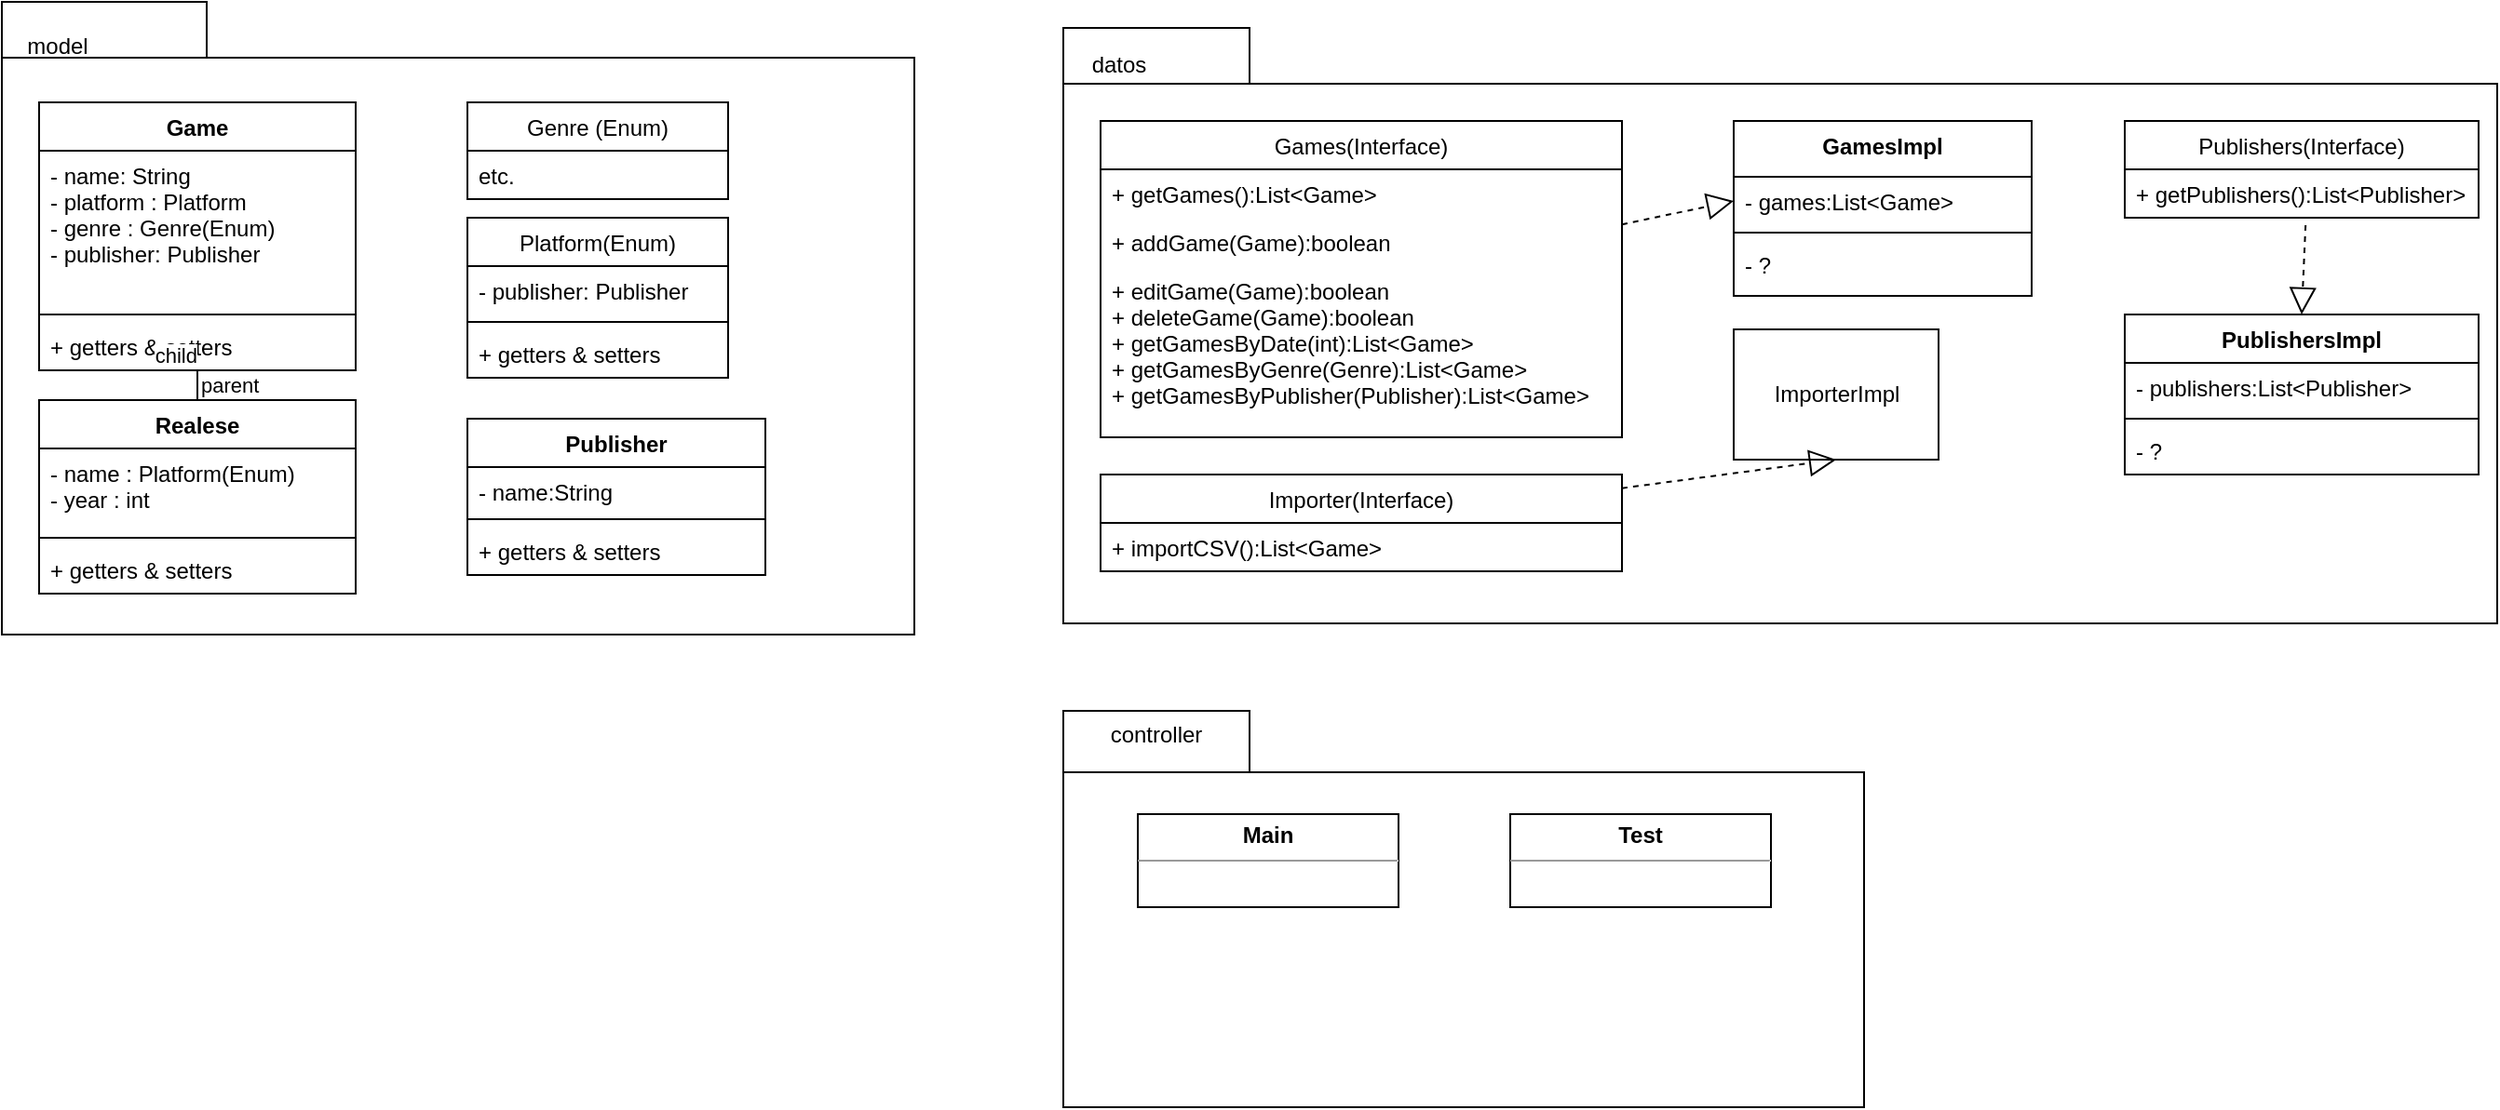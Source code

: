 <mxfile version="14.9.4" type="github">
  <diagram id="C5RBs43oDa-KdzZeNtuy" name="Page-1">
    <mxGraphModel dx="1609" dy="468" grid="1" gridSize="10" guides="1" tooltips="1" connect="1" arrows="1" fold="1" page="1" pageScale="1" pageWidth="827" pageHeight="1169" math="0" shadow="0">
      <root>
        <mxCell id="WIyWlLk6GJQsqaUBKTNV-0" />
        <mxCell id="WIyWlLk6GJQsqaUBKTNV-1" parent="WIyWlLk6GJQsqaUBKTNV-0" />
        <mxCell id="TCqhMZu3IWz6dn-8Bzra-5" value="" style="shape=folder;fontStyle=1;spacingTop=10;tabWidth=110;tabHeight=30;tabPosition=left;html=1;align=left;" parent="WIyWlLk6GJQsqaUBKTNV-1" vertex="1">
          <mxGeometry x="-20" y="116" width="490" height="340" as="geometry" />
        </mxCell>
        <mxCell id="TCqhMZu3IWz6dn-8Bzra-10" value="Game" style="swimlane;fontStyle=1;align=center;verticalAlign=top;childLayout=stackLayout;horizontal=1;startSize=26;horizontalStack=0;resizeParent=1;resizeParentMax=0;resizeLast=0;collapsible=1;marginBottom=0;" parent="WIyWlLk6GJQsqaUBKTNV-1" vertex="1">
          <mxGeometry y="170" width="170" height="144" as="geometry" />
        </mxCell>
        <mxCell id="TCqhMZu3IWz6dn-8Bzra-11" value="- name: String&#xa;- platform : Platform&#xa;- genre : Genre(Enum)&#xa;- publisher: Publisher&#xa;" style="text;strokeColor=none;fillColor=none;align=left;verticalAlign=top;spacingLeft=4;spacingRight=4;overflow=hidden;rotatable=0;points=[[0,0.5],[1,0.5]];portConstraint=eastwest;" parent="TCqhMZu3IWz6dn-8Bzra-10" vertex="1">
          <mxGeometry y="26" width="170" height="84" as="geometry" />
        </mxCell>
        <mxCell id="TCqhMZu3IWz6dn-8Bzra-12" value="" style="line;strokeWidth=1;fillColor=none;align=left;verticalAlign=middle;spacingTop=-1;spacingLeft=3;spacingRight=3;rotatable=0;labelPosition=right;points=[];portConstraint=eastwest;" parent="TCqhMZu3IWz6dn-8Bzra-10" vertex="1">
          <mxGeometry y="110" width="170" height="8" as="geometry" />
        </mxCell>
        <mxCell id="TCqhMZu3IWz6dn-8Bzra-13" value="+ getters &amp; setters" style="text;strokeColor=none;fillColor=none;align=left;verticalAlign=top;spacingLeft=4;spacingRight=4;overflow=hidden;rotatable=0;points=[[0,0.5],[1,0.5]];portConstraint=eastwest;" parent="TCqhMZu3IWz6dn-8Bzra-10" vertex="1">
          <mxGeometry y="118" width="170" height="26" as="geometry" />
        </mxCell>
        <mxCell id="TCqhMZu3IWz6dn-8Bzra-16" value="model" style="text;html=1;strokeColor=none;fillColor=none;align=center;verticalAlign=middle;whiteSpace=wrap;rounded=0;" parent="WIyWlLk6GJQsqaUBKTNV-1" vertex="1">
          <mxGeometry x="-10" y="130" width="40" height="20" as="geometry" />
        </mxCell>
        <mxCell id="TCqhMZu3IWz6dn-8Bzra-17" value="Realese" style="swimlane;fontStyle=1;align=center;verticalAlign=top;childLayout=stackLayout;horizontal=1;startSize=26;horizontalStack=0;resizeParent=1;resizeParentMax=0;resizeLast=0;collapsible=1;marginBottom=0;" parent="WIyWlLk6GJQsqaUBKTNV-1" vertex="1">
          <mxGeometry y="330" width="170" height="104" as="geometry" />
        </mxCell>
        <mxCell id="TCqhMZu3IWz6dn-8Bzra-18" value="- name : Platform(Enum)&#xa;- year : int" style="text;strokeColor=none;fillColor=none;align=left;verticalAlign=top;spacingLeft=4;spacingRight=4;overflow=hidden;rotatable=0;points=[[0,0.5],[1,0.5]];portConstraint=eastwest;" parent="TCqhMZu3IWz6dn-8Bzra-17" vertex="1">
          <mxGeometry y="26" width="170" height="44" as="geometry" />
        </mxCell>
        <mxCell id="TCqhMZu3IWz6dn-8Bzra-19" value="" style="line;strokeWidth=1;fillColor=none;align=left;verticalAlign=middle;spacingTop=-1;spacingLeft=3;spacingRight=3;rotatable=0;labelPosition=right;points=[];portConstraint=eastwest;" parent="TCqhMZu3IWz6dn-8Bzra-17" vertex="1">
          <mxGeometry y="70" width="170" height="8" as="geometry" />
        </mxCell>
        <mxCell id="TCqhMZu3IWz6dn-8Bzra-20" value="+ getters &amp; setters" style="text;strokeColor=none;fillColor=none;align=left;verticalAlign=top;spacingLeft=4;spacingRight=4;overflow=hidden;rotatable=0;points=[[0,0.5],[1,0.5]];portConstraint=eastwest;" parent="TCqhMZu3IWz6dn-8Bzra-17" vertex="1">
          <mxGeometry y="78" width="170" height="26" as="geometry" />
        </mxCell>
        <mxCell id="TCqhMZu3IWz6dn-8Bzra-26" value="Genre (Enum)" style="swimlane;fontStyle=0;childLayout=stackLayout;horizontal=1;startSize=26;fillColor=none;horizontalStack=0;resizeParent=1;resizeParentMax=0;resizeLast=0;collapsible=1;marginBottom=0;" parent="WIyWlLk6GJQsqaUBKTNV-1" vertex="1">
          <mxGeometry x="230" y="170" width="140" height="52" as="geometry" />
        </mxCell>
        <mxCell id="TCqhMZu3IWz6dn-8Bzra-27" value="etc." style="text;strokeColor=none;fillColor=none;align=left;verticalAlign=top;spacingLeft=4;spacingRight=4;overflow=hidden;rotatable=0;points=[[0,0.5],[1,0.5]];portConstraint=eastwest;" parent="TCqhMZu3IWz6dn-8Bzra-26" vertex="1">
          <mxGeometry y="26" width="140" height="26" as="geometry" />
        </mxCell>
        <mxCell id="TCqhMZu3IWz6dn-8Bzra-34" value="Platform(Enum)" style="swimlane;fontStyle=0;childLayout=stackLayout;horizontal=1;startSize=26;fillColor=none;horizontalStack=0;resizeParent=1;resizeParentMax=0;resizeLast=0;collapsible=1;marginBottom=0;" parent="WIyWlLk6GJQsqaUBKTNV-1" vertex="1">
          <mxGeometry x="230" y="232" width="140" height="86" as="geometry" />
        </mxCell>
        <mxCell id="TCqhMZu3IWz6dn-8Bzra-35" value="- publisher: Publisher" style="text;strokeColor=none;fillColor=none;align=left;verticalAlign=top;spacingLeft=4;spacingRight=4;overflow=hidden;rotatable=0;points=[[0,0.5],[1,0.5]];portConstraint=eastwest;" parent="TCqhMZu3IWz6dn-8Bzra-34" vertex="1">
          <mxGeometry y="26" width="140" height="26" as="geometry" />
        </mxCell>
        <mxCell id="67O2PUuD6TlL8kMdUzBJ-1" value="" style="line;strokeWidth=1;fillColor=none;align=left;verticalAlign=middle;spacingTop=-1;spacingLeft=3;spacingRight=3;rotatable=0;labelPosition=right;points=[];portConstraint=eastwest;" vertex="1" parent="TCqhMZu3IWz6dn-8Bzra-34">
          <mxGeometry y="52" width="140" height="8" as="geometry" />
        </mxCell>
        <mxCell id="67O2PUuD6TlL8kMdUzBJ-0" value="+ getters &amp; setters" style="text;strokeColor=none;fillColor=none;align=left;verticalAlign=top;spacingLeft=4;spacingRight=4;overflow=hidden;rotatable=0;points=[[0,0.5],[1,0.5]];portConstraint=eastwest;" vertex="1" parent="TCqhMZu3IWz6dn-8Bzra-34">
          <mxGeometry y="60" width="140" height="26" as="geometry" />
        </mxCell>
        <mxCell id="TCqhMZu3IWz6dn-8Bzra-39" value="" style="endArrow=none;html=1;edgeStyle=orthogonalEdgeStyle;" parent="WIyWlLk6GJQsqaUBKTNV-1" source="TCqhMZu3IWz6dn-8Bzra-17" target="TCqhMZu3IWz6dn-8Bzra-10" edge="1">
          <mxGeometry relative="1" as="geometry">
            <mxPoint x="100" y="290" as="sourcePoint" />
            <mxPoint x="260" y="290" as="targetPoint" />
          </mxGeometry>
        </mxCell>
        <mxCell id="TCqhMZu3IWz6dn-8Bzra-40" value="parent" style="edgeLabel;resizable=0;html=1;align=left;verticalAlign=bottom;" parent="TCqhMZu3IWz6dn-8Bzra-39" connectable="0" vertex="1">
          <mxGeometry x="-1" relative="1" as="geometry" />
        </mxCell>
        <mxCell id="TCqhMZu3IWz6dn-8Bzra-41" value="child" style="edgeLabel;resizable=0;html=1;align=right;verticalAlign=bottom;" parent="TCqhMZu3IWz6dn-8Bzra-39" connectable="0" vertex="1">
          <mxGeometry x="1" relative="1" as="geometry" />
        </mxCell>
        <mxCell id="TCqhMZu3IWz6dn-8Bzra-42" value="" style="shape=folder;fontStyle=1;spacingTop=10;tabWidth=100;tabHeight=30;tabPosition=left;html=1;" parent="WIyWlLk6GJQsqaUBKTNV-1" vertex="1">
          <mxGeometry x="550" y="130" width="770" height="320" as="geometry" />
        </mxCell>
        <mxCell id="TCqhMZu3IWz6dn-8Bzra-43" value="datos" style="text;html=1;strokeColor=none;fillColor=none;align=center;verticalAlign=middle;whiteSpace=wrap;rounded=0;" parent="WIyWlLk6GJQsqaUBKTNV-1" vertex="1">
          <mxGeometry x="560" y="140" width="40" height="20" as="geometry" />
        </mxCell>
        <mxCell id="TCqhMZu3IWz6dn-8Bzra-53" value="Games(Interface)" style="swimlane;fontStyle=0;childLayout=stackLayout;horizontal=1;startSize=26;fillColor=none;horizontalStack=0;resizeParent=1;resizeParentMax=0;resizeLast=0;collapsible=1;marginBottom=0;" parent="WIyWlLk6GJQsqaUBKTNV-1" vertex="1">
          <mxGeometry x="570" y="180" width="280" height="170" as="geometry" />
        </mxCell>
        <mxCell id="TCqhMZu3IWz6dn-8Bzra-54" value="+ getGames():List&lt;Game&gt;" style="text;strokeColor=none;fillColor=none;align=left;verticalAlign=top;spacingLeft=4;spacingRight=4;overflow=hidden;rotatable=0;points=[[0,0.5],[1,0.5]];portConstraint=eastwest;" parent="TCqhMZu3IWz6dn-8Bzra-53" vertex="1">
          <mxGeometry y="26" width="280" height="26" as="geometry" />
        </mxCell>
        <mxCell id="TCqhMZu3IWz6dn-8Bzra-55" value="+ addGame(Game):boolean" style="text;strokeColor=none;fillColor=none;align=left;verticalAlign=top;spacingLeft=4;spacingRight=4;overflow=hidden;rotatable=0;points=[[0,0.5],[1,0.5]];portConstraint=eastwest;" parent="TCqhMZu3IWz6dn-8Bzra-53" vertex="1">
          <mxGeometry y="52" width="280" height="26" as="geometry" />
        </mxCell>
        <mxCell id="TCqhMZu3IWz6dn-8Bzra-56" value="+ editGame(Game):boolean&#xa;+ deleteGame(Game):boolean&#xa;+ getGamesByDate(int):List&lt;Game&gt;&#xa;+ getGamesByGenre(Genre):List&lt;Game&gt;&#xa;+ getGamesByPublisher(Publisher):List&lt;Game&gt;" style="text;strokeColor=none;fillColor=none;align=left;verticalAlign=top;spacingLeft=4;spacingRight=4;overflow=hidden;rotatable=0;points=[[0,0.5],[1,0.5]];portConstraint=eastwest;" parent="TCqhMZu3IWz6dn-8Bzra-53" vertex="1">
          <mxGeometry y="78" width="280" height="92" as="geometry" />
        </mxCell>
        <mxCell id="TCqhMZu3IWz6dn-8Bzra-63" value="Importer(Interface)" style="swimlane;fontStyle=0;childLayout=stackLayout;horizontal=1;startSize=26;fillColor=none;horizontalStack=0;resizeParent=1;resizeParentMax=0;resizeLast=0;collapsible=1;marginBottom=0;" parent="WIyWlLk6GJQsqaUBKTNV-1" vertex="1">
          <mxGeometry x="570" y="370" width="280" height="52" as="geometry" />
        </mxCell>
        <mxCell id="TCqhMZu3IWz6dn-8Bzra-64" value="+ importCSV():List&lt;Game&gt;" style="text;strokeColor=none;fillColor=none;align=left;verticalAlign=top;spacingLeft=4;spacingRight=4;overflow=hidden;rotatable=0;points=[[0,0.5],[1,0.5]];portConstraint=eastwest;" parent="TCqhMZu3IWz6dn-8Bzra-63" vertex="1">
          <mxGeometry y="26" width="280" height="26" as="geometry" />
        </mxCell>
        <mxCell id="TCqhMZu3IWz6dn-8Bzra-67" value="ImporterImpl" style="html=1;" parent="WIyWlLk6GJQsqaUBKTNV-1" vertex="1">
          <mxGeometry x="910" y="292" width="110" height="70" as="geometry" />
        </mxCell>
        <mxCell id="TCqhMZu3IWz6dn-8Bzra-68" value="" style="endArrow=block;dashed=1;endFill=0;endSize=12;html=1;entryX=0.5;entryY=1;entryDx=0;entryDy=0;" parent="WIyWlLk6GJQsqaUBKTNV-1" source="TCqhMZu3IWz6dn-8Bzra-63" target="TCqhMZu3IWz6dn-8Bzra-67" edge="1">
          <mxGeometry width="160" relative="1" as="geometry">
            <mxPoint x="780" y="290" as="sourcePoint" />
            <mxPoint x="940" y="290" as="targetPoint" />
          </mxGeometry>
        </mxCell>
        <mxCell id="TCqhMZu3IWz6dn-8Bzra-69" value="Publishers(Interface)" style="swimlane;fontStyle=0;childLayout=stackLayout;horizontal=1;startSize=26;fillColor=none;horizontalStack=0;resizeParent=1;resizeParentMax=0;resizeLast=0;collapsible=1;marginBottom=0;" parent="WIyWlLk6GJQsqaUBKTNV-1" vertex="1">
          <mxGeometry x="1120" y="180" width="190" height="52" as="geometry" />
        </mxCell>
        <mxCell id="TCqhMZu3IWz6dn-8Bzra-70" value="+ getPublishers():List&lt;Publisher&gt;" style="text;strokeColor=none;fillColor=none;align=left;verticalAlign=top;spacingLeft=4;spacingRight=4;overflow=hidden;rotatable=0;points=[[0,0.5],[1,0.5]];portConstraint=eastwest;" parent="TCqhMZu3IWz6dn-8Bzra-69" vertex="1">
          <mxGeometry y="26" width="190" height="26" as="geometry" />
        </mxCell>
        <mxCell id="TCqhMZu3IWz6dn-8Bzra-81" value="GamesImpl" style="swimlane;fontStyle=1;align=center;verticalAlign=top;childLayout=stackLayout;horizontal=1;startSize=30;horizontalStack=0;resizeParent=1;resizeParentMax=0;resizeLast=0;collapsible=1;marginBottom=0;" parent="WIyWlLk6GJQsqaUBKTNV-1" vertex="1">
          <mxGeometry x="910" y="180" width="160" height="94" as="geometry" />
        </mxCell>
        <mxCell id="TCqhMZu3IWz6dn-8Bzra-82" value="- games:List&lt;Game&gt;" style="text;strokeColor=none;fillColor=none;align=left;verticalAlign=top;spacingLeft=4;spacingRight=4;overflow=hidden;rotatable=0;points=[[0,0.5],[1,0.5]];portConstraint=eastwest;" parent="TCqhMZu3IWz6dn-8Bzra-81" vertex="1">
          <mxGeometry y="30" width="160" height="26" as="geometry" />
        </mxCell>
        <mxCell id="TCqhMZu3IWz6dn-8Bzra-83" value="" style="line;strokeWidth=1;fillColor=none;align=left;verticalAlign=middle;spacingTop=-1;spacingLeft=3;spacingRight=3;rotatable=0;labelPosition=right;points=[];portConstraint=eastwest;" parent="TCqhMZu3IWz6dn-8Bzra-81" vertex="1">
          <mxGeometry y="56" width="160" height="8" as="geometry" />
        </mxCell>
        <mxCell id="TCqhMZu3IWz6dn-8Bzra-84" value="- ?" style="text;strokeColor=none;fillColor=none;align=left;verticalAlign=top;spacingLeft=4;spacingRight=4;overflow=hidden;rotatable=0;points=[[0,0.5],[1,0.5]];portConstraint=eastwest;" parent="TCqhMZu3IWz6dn-8Bzra-81" vertex="1">
          <mxGeometry y="64" width="160" height="30" as="geometry" />
        </mxCell>
        <mxCell id="TCqhMZu3IWz6dn-8Bzra-85" value="" style="endArrow=block;dashed=1;endFill=0;endSize=12;html=1;entryX=0;entryY=0.5;entryDx=0;entryDy=0;" parent="WIyWlLk6GJQsqaUBKTNV-1" source="TCqhMZu3IWz6dn-8Bzra-53" target="TCqhMZu3IWz6dn-8Bzra-82" edge="1">
          <mxGeometry width="160" relative="1" as="geometry">
            <mxPoint x="950" y="290" as="sourcePoint" />
            <mxPoint x="1110" y="290" as="targetPoint" />
          </mxGeometry>
        </mxCell>
        <mxCell id="TCqhMZu3IWz6dn-8Bzra-86" value="PublishersImpl" style="swimlane;fontStyle=1;align=center;verticalAlign=top;childLayout=stackLayout;horizontal=1;startSize=26;horizontalStack=0;resizeParent=1;resizeParentMax=0;resizeLast=0;collapsible=1;marginBottom=0;" parent="WIyWlLk6GJQsqaUBKTNV-1" vertex="1">
          <mxGeometry x="1120" y="284" width="190" height="86" as="geometry" />
        </mxCell>
        <mxCell id="TCqhMZu3IWz6dn-8Bzra-87" value="- publishers:List&lt;Publisher&gt;" style="text;strokeColor=none;fillColor=none;align=left;verticalAlign=top;spacingLeft=4;spacingRight=4;overflow=hidden;rotatable=0;points=[[0,0.5],[1,0.5]];portConstraint=eastwest;" parent="TCqhMZu3IWz6dn-8Bzra-86" vertex="1">
          <mxGeometry y="26" width="190" height="26" as="geometry" />
        </mxCell>
        <mxCell id="TCqhMZu3IWz6dn-8Bzra-88" value="" style="line;strokeWidth=1;fillColor=none;align=left;verticalAlign=middle;spacingTop=-1;spacingLeft=3;spacingRight=3;rotatable=0;labelPosition=right;points=[];portConstraint=eastwest;" parent="TCqhMZu3IWz6dn-8Bzra-86" vertex="1">
          <mxGeometry y="52" width="190" height="8" as="geometry" />
        </mxCell>
        <mxCell id="TCqhMZu3IWz6dn-8Bzra-89" value="- ?" style="text;strokeColor=none;fillColor=none;align=left;verticalAlign=top;spacingLeft=4;spacingRight=4;overflow=hidden;rotatable=0;points=[[0,0.5],[1,0.5]];portConstraint=eastwest;" parent="TCqhMZu3IWz6dn-8Bzra-86" vertex="1">
          <mxGeometry y="60" width="190" height="26" as="geometry" />
        </mxCell>
        <mxCell id="TCqhMZu3IWz6dn-8Bzra-90" value="" style="endArrow=block;dashed=1;endFill=0;endSize=12;html=1;exitX=0.511;exitY=1.154;exitDx=0;exitDy=0;exitPerimeter=0;entryX=0.5;entryY=0;entryDx=0;entryDy=0;" parent="WIyWlLk6GJQsqaUBKTNV-1" source="TCqhMZu3IWz6dn-8Bzra-70" target="TCqhMZu3IWz6dn-8Bzra-86" edge="1">
          <mxGeometry width="160" relative="1" as="geometry">
            <mxPoint x="950" y="290" as="sourcePoint" />
            <mxPoint x="1110" y="290" as="targetPoint" />
          </mxGeometry>
        </mxCell>
        <mxCell id="TCqhMZu3IWz6dn-8Bzra-91" value="Publisher" style="swimlane;fontStyle=1;align=center;verticalAlign=top;childLayout=stackLayout;horizontal=1;startSize=26;horizontalStack=0;resizeParent=1;resizeParentMax=0;resizeLast=0;collapsible=1;marginBottom=0;" parent="WIyWlLk6GJQsqaUBKTNV-1" vertex="1">
          <mxGeometry x="230" y="340" width="160" height="84" as="geometry" />
        </mxCell>
        <mxCell id="TCqhMZu3IWz6dn-8Bzra-92" value="- name:String" style="text;strokeColor=none;fillColor=none;align=left;verticalAlign=top;spacingLeft=4;spacingRight=4;overflow=hidden;rotatable=0;points=[[0,0.5],[1,0.5]];portConstraint=eastwest;" parent="TCqhMZu3IWz6dn-8Bzra-91" vertex="1">
          <mxGeometry y="26" width="160" height="24" as="geometry" />
        </mxCell>
        <mxCell id="TCqhMZu3IWz6dn-8Bzra-93" value="" style="line;strokeWidth=1;fillColor=none;align=left;verticalAlign=middle;spacingTop=-1;spacingLeft=3;spacingRight=3;rotatable=0;labelPosition=right;points=[];portConstraint=eastwest;" parent="TCqhMZu3IWz6dn-8Bzra-91" vertex="1">
          <mxGeometry y="50" width="160" height="8" as="geometry" />
        </mxCell>
        <mxCell id="TCqhMZu3IWz6dn-8Bzra-94" value="+ getters &amp; setters" style="text;strokeColor=none;fillColor=none;align=left;verticalAlign=top;spacingLeft=4;spacingRight=4;overflow=hidden;rotatable=0;points=[[0,0.5],[1,0.5]];portConstraint=eastwest;" parent="TCqhMZu3IWz6dn-8Bzra-91" vertex="1">
          <mxGeometry y="58" width="160" height="26" as="geometry" />
        </mxCell>
        <mxCell id="67O2PUuD6TlL8kMdUzBJ-2" value="" style="shape=folder;fontStyle=1;spacingTop=10;tabWidth=100;tabHeight=33;tabPosition=left;html=1;" vertex="1" parent="WIyWlLk6GJQsqaUBKTNV-1">
          <mxGeometry x="550" y="497" width="430" height="213" as="geometry" />
        </mxCell>
        <mxCell id="67O2PUuD6TlL8kMdUzBJ-3" value="controller" style="text;html=1;strokeColor=none;fillColor=none;align=center;verticalAlign=middle;whiteSpace=wrap;rounded=0;" vertex="1" parent="WIyWlLk6GJQsqaUBKTNV-1">
          <mxGeometry x="580" y="500" width="40" height="20" as="geometry" />
        </mxCell>
        <mxCell id="67O2PUuD6TlL8kMdUzBJ-4" value="&lt;p style=&quot;margin: 0px ; margin-top: 4px ; text-align: center&quot;&gt;&lt;b&gt;Main&lt;/b&gt;&lt;/p&gt;&lt;hr size=&quot;1&quot;&gt;&lt;div style=&quot;height: 2px&quot;&gt;&lt;/div&gt;" style="verticalAlign=top;align=left;overflow=fill;fontSize=12;fontFamily=Helvetica;html=1;" vertex="1" parent="WIyWlLk6GJQsqaUBKTNV-1">
          <mxGeometry x="590" y="552.5" width="140" height="50" as="geometry" />
        </mxCell>
        <mxCell id="67O2PUuD6TlL8kMdUzBJ-5" value="&lt;p style=&quot;margin: 0px ; margin-top: 4px ; text-align: center&quot;&gt;&lt;b&gt;Test&lt;/b&gt;&lt;/p&gt;&lt;hr size=&quot;1&quot;&gt;&lt;div style=&quot;height: 2px&quot;&gt;&lt;/div&gt;" style="verticalAlign=top;align=left;overflow=fill;fontSize=12;fontFamily=Helvetica;html=1;" vertex="1" parent="WIyWlLk6GJQsqaUBKTNV-1">
          <mxGeometry x="790" y="552.5" width="140" height="50" as="geometry" />
        </mxCell>
      </root>
    </mxGraphModel>
  </diagram>
</mxfile>
